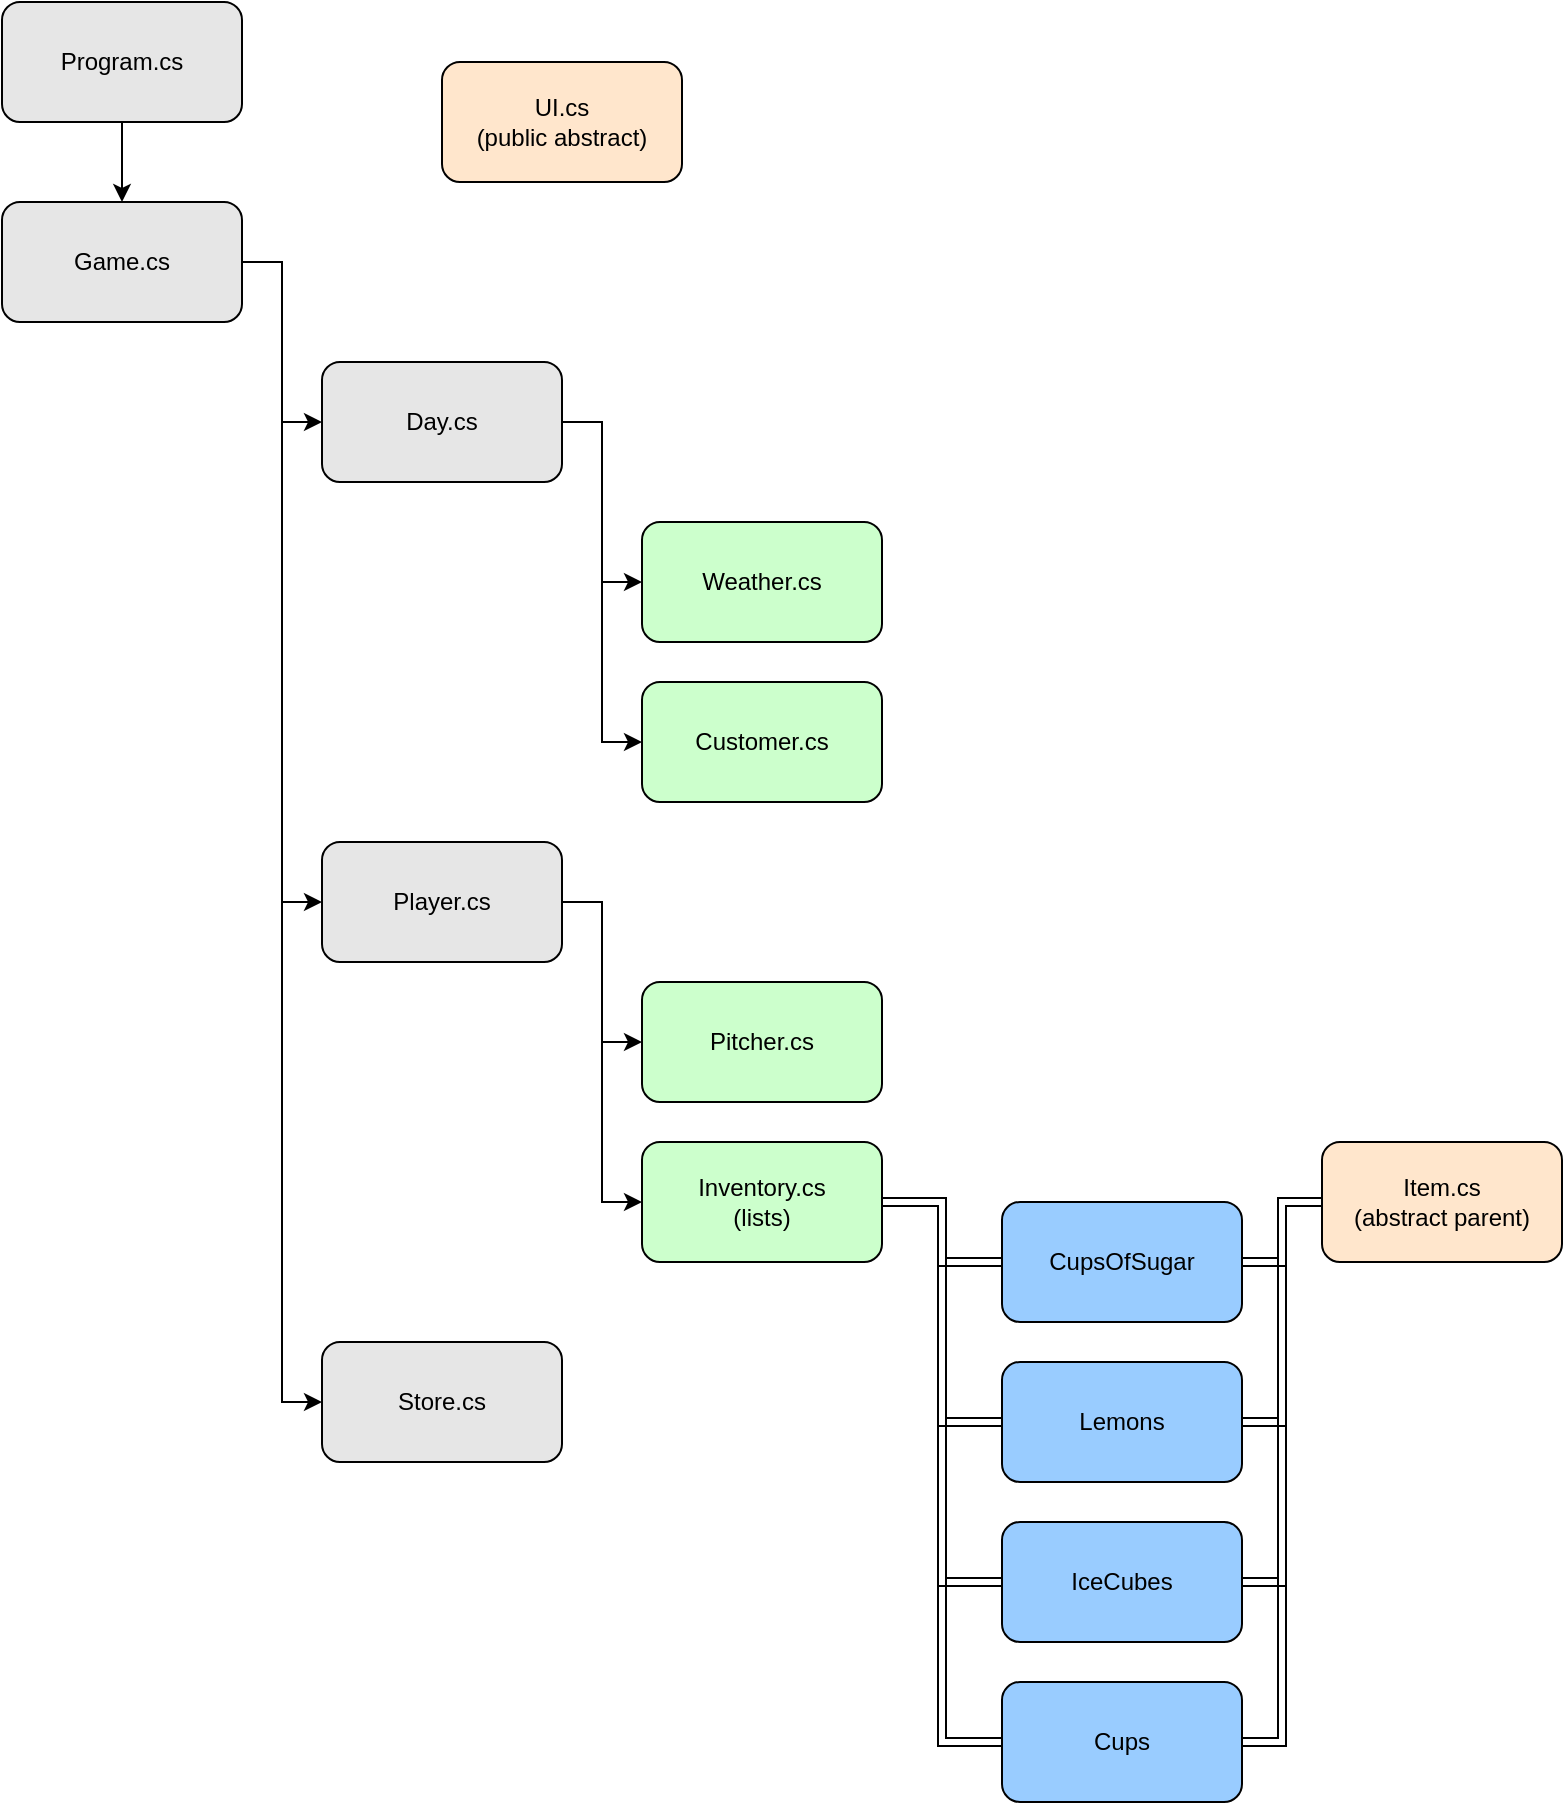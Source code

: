 <mxfile pages="1" version="11.2.4" type="device"><diagram id="KtVT2u7ovonb806Pxp78" name="Page-1"><mxGraphModel dx="1022" dy="518" grid="1" gridSize="10" guides="1" tooltips="1" connect="1" arrows="1" fold="1" page="1" pageScale="1" pageWidth="850" pageHeight="1100" math="0" shadow="0"><root><mxCell id="0"/><mxCell id="1" parent="0"/><mxCell id="TsJ6Eg1Mg3Hsp97fAoXC-1" value="Program.cs" style="rounded=1;whiteSpace=wrap;html=1;fillColor=#E6E6E6;" parent="1" vertex="1"><mxGeometry x="20" y="20" width="120" height="60" as="geometry"/></mxCell><mxCell id="vCCBUQUXEnR4Rj9avtv5-8" style="edgeStyle=orthogonalEdgeStyle;rounded=0;orthogonalLoop=1;jettySize=auto;html=1;exitX=1;exitY=0.5;exitDx=0;exitDy=0;entryX=0;entryY=0.5;entryDx=0;entryDy=0;" edge="1" parent="1" source="vCCBUQUXEnR4Rj9avtv5-1" target="vCCBUQUXEnR4Rj9avtv5-4"><mxGeometry relative="1" as="geometry"/></mxCell><mxCell id="vCCBUQUXEnR4Rj9avtv5-12" style="edgeStyle=orthogonalEdgeStyle;rounded=0;orthogonalLoop=1;jettySize=auto;html=1;exitX=1;exitY=0.5;exitDx=0;exitDy=0;entryX=0;entryY=0.5;entryDx=0;entryDy=0;" edge="1" parent="1" source="vCCBUQUXEnR4Rj9avtv5-1" target="vCCBUQUXEnR4Rj9avtv5-11"><mxGeometry relative="1" as="geometry"/></mxCell><mxCell id="vCCBUQUXEnR4Rj9avtv5-35" style="edgeStyle=orthogonalEdgeStyle;rounded=0;orthogonalLoop=1;jettySize=auto;html=1;exitX=1;exitY=0.5;exitDx=0;exitDy=0;entryX=0;entryY=0.5;entryDx=0;entryDy=0;" edge="1" parent="1" source="vCCBUQUXEnR4Rj9avtv5-1" target="vCCBUQUXEnR4Rj9avtv5-34"><mxGeometry relative="1" as="geometry"/></mxCell><mxCell id="vCCBUQUXEnR4Rj9avtv5-1" value="Game.cs" style="rounded=1;whiteSpace=wrap;html=1;fillColor=#E6E6E6;" vertex="1" parent="1"><mxGeometry x="20" y="120" width="120" height="60" as="geometry"/></mxCell><mxCell id="vCCBUQUXEnR4Rj9avtv5-2" value="" style="endArrow=classic;html=1;exitX=0.5;exitY=1;exitDx=0;exitDy=0;entryX=0.5;entryY=0;entryDx=0;entryDy=0;" edge="1" parent="1" source="TsJ6Eg1Mg3Hsp97fAoXC-1" target="vCCBUQUXEnR4Rj9avtv5-1"><mxGeometry width="50" height="50" relative="1" as="geometry"><mxPoint x="20" y="230" as="sourcePoint"/><mxPoint x="70" y="180" as="targetPoint"/></mxGeometry></mxCell><mxCell id="vCCBUQUXEnR4Rj9avtv5-3" value="UI.cs&lt;br&gt;(public abstract)" style="rounded=1;whiteSpace=wrap;html=1;fillColor=#FFE6CC;" vertex="1" parent="1"><mxGeometry x="240" y="50" width="120" height="60" as="geometry"/></mxCell><mxCell id="vCCBUQUXEnR4Rj9avtv5-9" style="edgeStyle=orthogonalEdgeStyle;rounded=0;orthogonalLoop=1;jettySize=auto;html=1;exitX=1;exitY=0.5;exitDx=0;exitDy=0;entryX=0;entryY=0.5;entryDx=0;entryDy=0;" edge="1" parent="1" source="vCCBUQUXEnR4Rj9avtv5-4" target="vCCBUQUXEnR4Rj9avtv5-5"><mxGeometry relative="1" as="geometry"/></mxCell><mxCell id="vCCBUQUXEnR4Rj9avtv5-10" style="edgeStyle=orthogonalEdgeStyle;rounded=0;orthogonalLoop=1;jettySize=auto;html=1;exitX=1;exitY=0.5;exitDx=0;exitDy=0;entryX=0;entryY=0.5;entryDx=0;entryDy=0;" edge="1" parent="1" source="vCCBUQUXEnR4Rj9avtv5-4" target="vCCBUQUXEnR4Rj9avtv5-6"><mxGeometry relative="1" as="geometry"/></mxCell><mxCell id="vCCBUQUXEnR4Rj9avtv5-4" value="Day.cs" style="rounded=1;whiteSpace=wrap;html=1;fillColor=#E6E6E6;" vertex="1" parent="1"><mxGeometry x="180" y="200" width="120" height="60" as="geometry"/></mxCell><mxCell id="vCCBUQUXEnR4Rj9avtv5-5" value="Weather.cs" style="rounded=1;whiteSpace=wrap;html=1;fillColor=#CCFFCC;" vertex="1" parent="1"><mxGeometry x="340" y="280" width="120" height="60" as="geometry"/></mxCell><mxCell id="vCCBUQUXEnR4Rj9avtv5-6" value="Customer.cs" style="rounded=1;whiteSpace=wrap;html=1;fillColor=#CCFFCC;" vertex="1" parent="1"><mxGeometry x="340" y="360" width="120" height="60" as="geometry"/></mxCell><mxCell id="vCCBUQUXEnR4Rj9avtv5-15" style="edgeStyle=orthogonalEdgeStyle;rounded=0;orthogonalLoop=1;jettySize=auto;html=1;exitX=1;exitY=0.5;exitDx=0;exitDy=0;entryX=0;entryY=0.5;entryDx=0;entryDy=0;" edge="1" parent="1" source="vCCBUQUXEnR4Rj9avtv5-11" target="vCCBUQUXEnR4Rj9avtv5-13"><mxGeometry relative="1" as="geometry"/></mxCell><mxCell id="vCCBUQUXEnR4Rj9avtv5-16" style="edgeStyle=orthogonalEdgeStyle;rounded=0;orthogonalLoop=1;jettySize=auto;html=1;exitX=1;exitY=0.5;exitDx=0;exitDy=0;entryX=0;entryY=0.5;entryDx=0;entryDy=0;" edge="1" parent="1" source="vCCBUQUXEnR4Rj9avtv5-11" target="vCCBUQUXEnR4Rj9avtv5-14"><mxGeometry relative="1" as="geometry"/></mxCell><mxCell id="vCCBUQUXEnR4Rj9avtv5-11" value="Player.cs" style="rounded=1;whiteSpace=wrap;html=1;fillColor=#E6E6E6;" vertex="1" parent="1"><mxGeometry x="180" y="440" width="120" height="60" as="geometry"/></mxCell><mxCell id="vCCBUQUXEnR4Rj9avtv5-13" value="Pitcher.cs" style="rounded=1;whiteSpace=wrap;html=1;fillColor=#CCFFCC;" vertex="1" parent="1"><mxGeometry x="340" y="510" width="120" height="60" as="geometry"/></mxCell><mxCell id="vCCBUQUXEnR4Rj9avtv5-23" style="edgeStyle=orthogonalEdgeStyle;shape=link;rounded=0;orthogonalLoop=1;jettySize=auto;html=1;exitX=1;exitY=0.5;exitDx=0;exitDy=0;entryX=0;entryY=0.5;entryDx=0;entryDy=0;" edge="1" parent="1" source="vCCBUQUXEnR4Rj9avtv5-14" target="vCCBUQUXEnR4Rj9avtv5-22"><mxGeometry relative="1" as="geometry"/></mxCell><mxCell id="vCCBUQUXEnR4Rj9avtv5-24" style="edgeStyle=orthogonalEdgeStyle;shape=link;rounded=0;orthogonalLoop=1;jettySize=auto;html=1;exitX=1;exitY=0.5;exitDx=0;exitDy=0;entryX=0;entryY=0.5;entryDx=0;entryDy=0;" edge="1" parent="1" source="vCCBUQUXEnR4Rj9avtv5-14" target="vCCBUQUXEnR4Rj9avtv5-21"><mxGeometry relative="1" as="geometry"/></mxCell><mxCell id="vCCBUQUXEnR4Rj9avtv5-25" style="edgeStyle=orthogonalEdgeStyle;shape=link;rounded=0;orthogonalLoop=1;jettySize=auto;html=1;exitX=1;exitY=0.5;exitDx=0;exitDy=0;entryX=0;entryY=0.5;entryDx=0;entryDy=0;" edge="1" parent="1" source="vCCBUQUXEnR4Rj9avtv5-14" target="vCCBUQUXEnR4Rj9avtv5-20"><mxGeometry relative="1" as="geometry"/></mxCell><mxCell id="vCCBUQUXEnR4Rj9avtv5-26" style="edgeStyle=orthogonalEdgeStyle;shape=link;rounded=0;orthogonalLoop=1;jettySize=auto;html=1;exitX=1;exitY=0.5;exitDx=0;exitDy=0;entryX=0;entryY=0.5;entryDx=0;entryDy=0;" edge="1" parent="1" source="vCCBUQUXEnR4Rj9avtv5-14" target="vCCBUQUXEnR4Rj9avtv5-19"><mxGeometry relative="1" as="geometry"/></mxCell><mxCell id="vCCBUQUXEnR4Rj9avtv5-14" value="Inventory.cs&lt;br&gt;(lists)" style="rounded=1;whiteSpace=wrap;html=1;fillColor=#CCFFCC;" vertex="1" parent="1"><mxGeometry x="340" y="590" width="120" height="60" as="geometry"/></mxCell><mxCell id="vCCBUQUXEnR4Rj9avtv5-19" value="CupsOfSugar" style="rounded=1;whiteSpace=wrap;html=1;fillColor=#99CCFF;" vertex="1" parent="1"><mxGeometry x="520" y="620" width="120" height="60" as="geometry"/></mxCell><mxCell id="vCCBUQUXEnR4Rj9avtv5-20" value="Lemons" style="rounded=1;whiteSpace=wrap;html=1;fillColor=#99CCFF;" vertex="1" parent="1"><mxGeometry x="520" y="700" width="120" height="60" as="geometry"/></mxCell><mxCell id="vCCBUQUXEnR4Rj9avtv5-21" value="IceCubes" style="rounded=1;whiteSpace=wrap;html=1;fillColor=#99CCFF;" vertex="1" parent="1"><mxGeometry x="520" y="780" width="120" height="60" as="geometry"/></mxCell><mxCell id="vCCBUQUXEnR4Rj9avtv5-22" value="Cups" style="rounded=1;whiteSpace=wrap;html=1;fillColor=#99CCFF;" vertex="1" parent="1"><mxGeometry x="520" y="860" width="120" height="60" as="geometry"/></mxCell><mxCell id="vCCBUQUXEnR4Rj9avtv5-28" style="edgeStyle=orthogonalEdgeStyle;shape=link;rounded=0;orthogonalLoop=1;jettySize=auto;html=1;exitX=0;exitY=0.5;exitDx=0;exitDy=0;entryX=1;entryY=0.5;entryDx=0;entryDy=0;" edge="1" parent="1" source="vCCBUQUXEnR4Rj9avtv5-27" target="vCCBUQUXEnR4Rj9avtv5-22"><mxGeometry relative="1" as="geometry"/></mxCell><mxCell id="vCCBUQUXEnR4Rj9avtv5-29" style="edgeStyle=orthogonalEdgeStyle;shape=link;rounded=0;orthogonalLoop=1;jettySize=auto;html=1;exitX=0;exitY=0.5;exitDx=0;exitDy=0;entryX=1;entryY=0.5;entryDx=0;entryDy=0;" edge="1" parent="1" source="vCCBUQUXEnR4Rj9avtv5-27" target="vCCBUQUXEnR4Rj9avtv5-21"><mxGeometry relative="1" as="geometry"/></mxCell><mxCell id="vCCBUQUXEnR4Rj9avtv5-30" style="edgeStyle=orthogonalEdgeStyle;shape=link;rounded=0;orthogonalLoop=1;jettySize=auto;html=1;exitX=0;exitY=0.5;exitDx=0;exitDy=0;entryX=1;entryY=0.5;entryDx=0;entryDy=0;" edge="1" parent="1" source="vCCBUQUXEnR4Rj9avtv5-27" target="vCCBUQUXEnR4Rj9avtv5-20"><mxGeometry relative="1" as="geometry"/></mxCell><mxCell id="vCCBUQUXEnR4Rj9avtv5-31" style="edgeStyle=orthogonalEdgeStyle;shape=link;rounded=0;orthogonalLoop=1;jettySize=auto;html=1;exitX=0;exitY=0.5;exitDx=0;exitDy=0;entryX=1;entryY=0.5;entryDx=0;entryDy=0;" edge="1" parent="1" source="vCCBUQUXEnR4Rj9avtv5-27" target="vCCBUQUXEnR4Rj9avtv5-19"><mxGeometry relative="1" as="geometry"/></mxCell><mxCell id="vCCBUQUXEnR4Rj9avtv5-27" value="Item.cs&lt;br&gt;(abstract parent)" style="rounded=1;whiteSpace=wrap;html=1;fillColor=#FFE6CC;" vertex="1" parent="1"><mxGeometry x="680" y="590" width="120" height="60" as="geometry"/></mxCell><mxCell id="vCCBUQUXEnR4Rj9avtv5-34" value="Store.cs" style="rounded=1;whiteSpace=wrap;html=1;fillColor=#E6E6E6;" vertex="1" parent="1"><mxGeometry x="180" y="690" width="120" height="60" as="geometry"/></mxCell></root></mxGraphModel></diagram></mxfile>